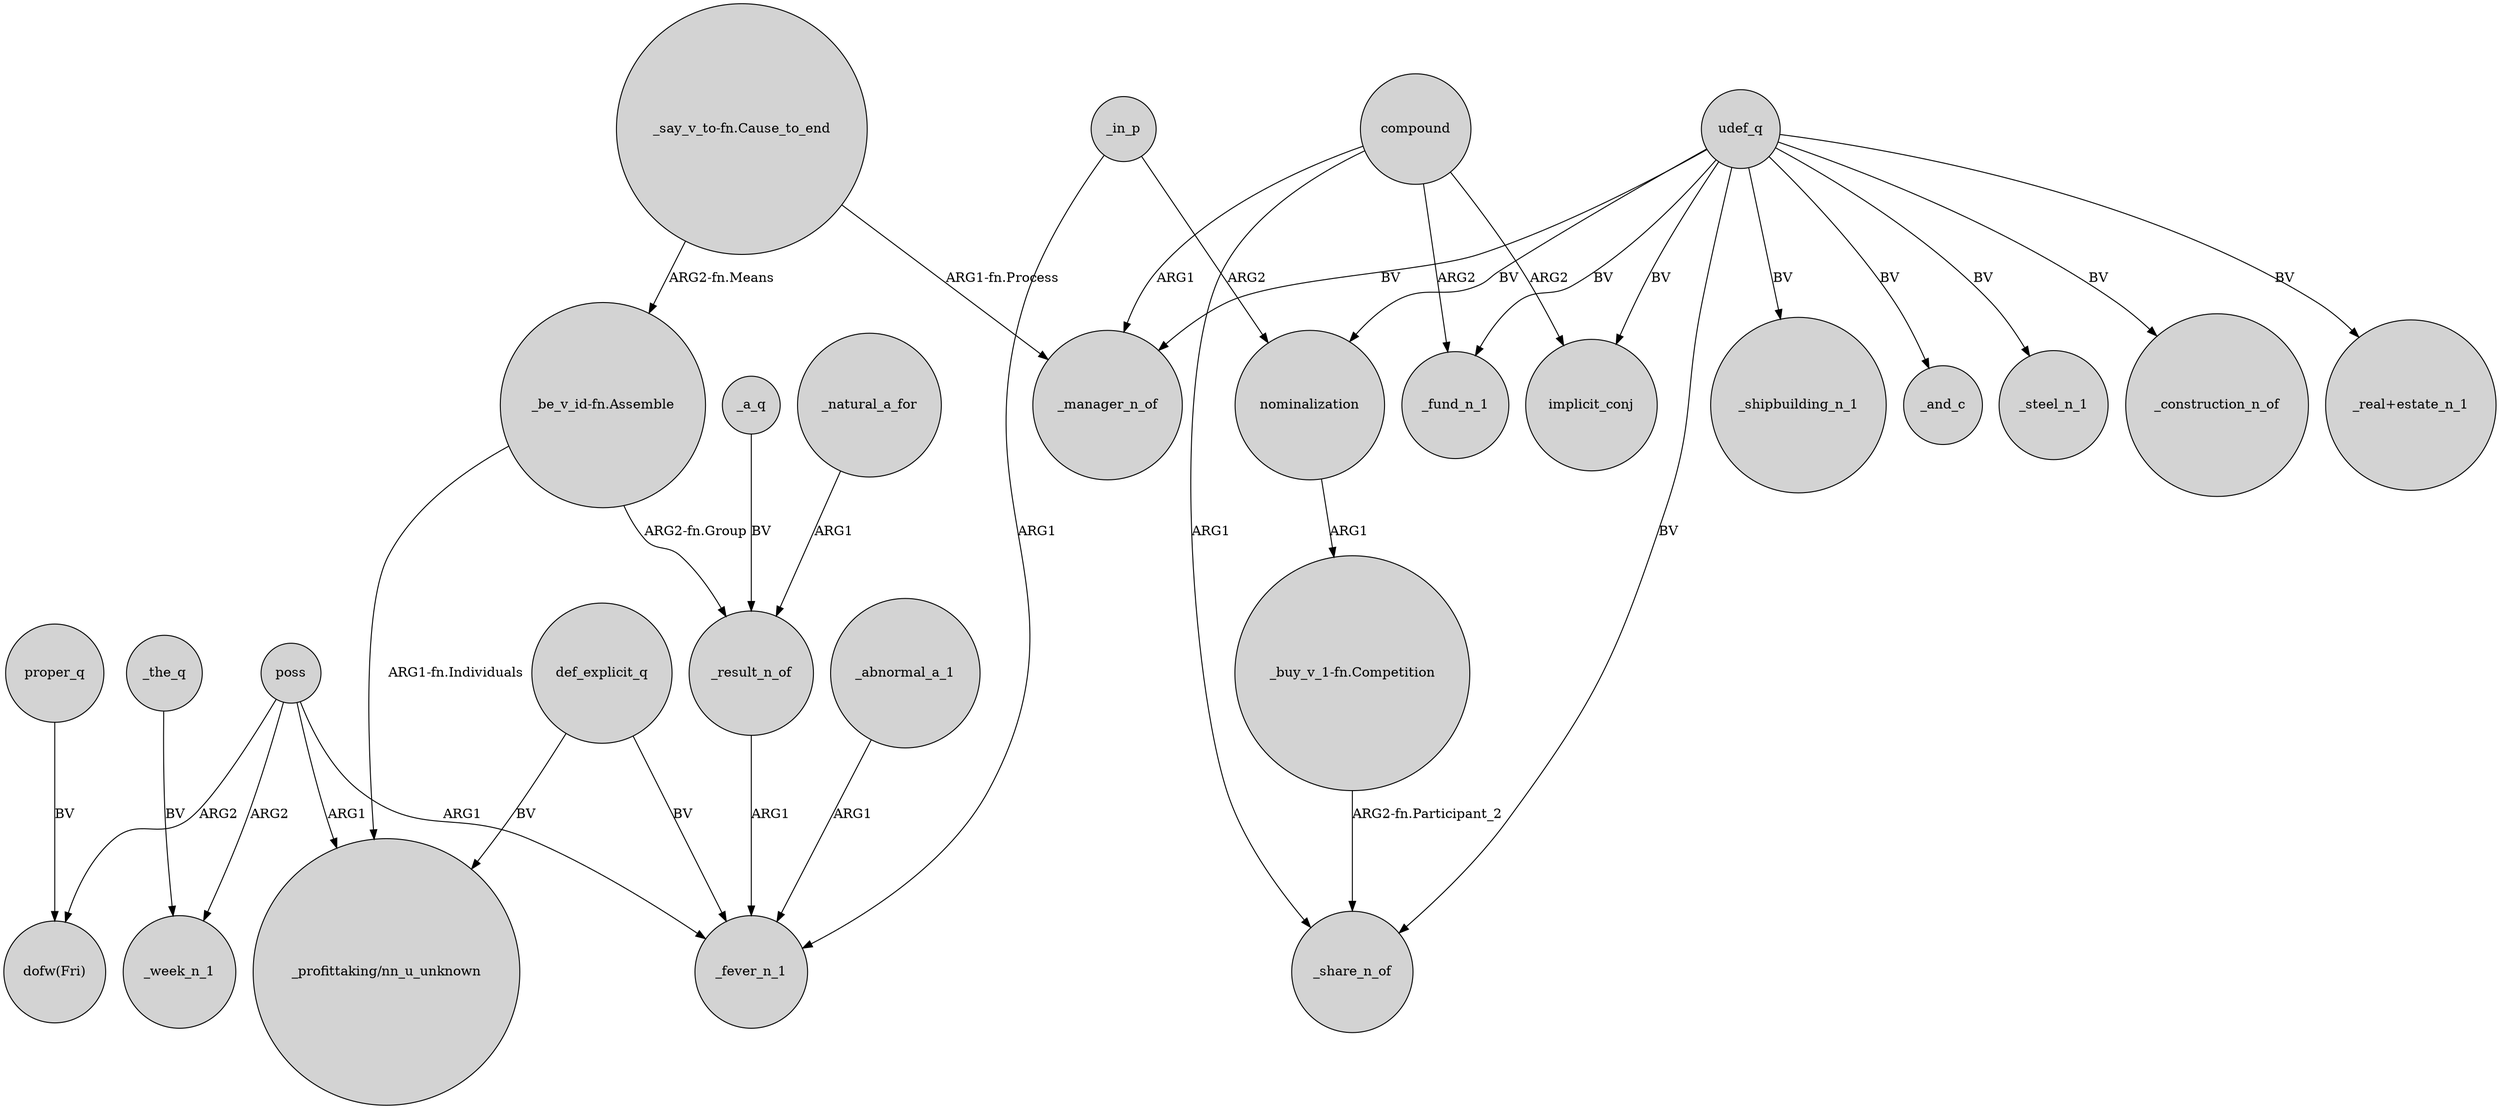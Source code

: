 digraph {
	node [shape=circle style=filled]
	_the_q -> _week_n_1 [label=BV]
	compound -> _fund_n_1 [label=ARG2]
	"_buy_v_1-fn.Competition" -> _share_n_of [label="ARG2-fn.Participant_2"]
	nominalization -> "_buy_v_1-fn.Competition" [label=ARG1]
	proper_q -> "dofw(Fri)" [label=BV]
	poss -> _week_n_1 [label=ARG2]
	udef_q -> _shipbuilding_n_1 [label=BV]
	compound -> _share_n_of [label=ARG1]
	udef_q -> _fund_n_1 [label=BV]
	udef_q -> _manager_n_of [label=BV]
	poss -> _fever_n_1 [label=ARG1]
	udef_q -> nominalization [label=BV]
	poss -> "dofw(Fri)" [label=ARG2]
	_result_n_of -> _fever_n_1 [label=ARG1]
	def_explicit_q -> "_profittaking/nn_u_unknown" [label=BV]
	udef_q -> _and_c [label=BV]
	compound -> implicit_conj [label=ARG2]
	_in_p -> _fever_n_1 [label=ARG1]
	udef_q -> _steel_n_1 [label=BV]
	"_be_v_id-fn.Assemble" -> "_profittaking/nn_u_unknown" [label="ARG1-fn.Individuals"]
	"_be_v_id-fn.Assemble" -> _result_n_of [label="ARG2-fn.Group"]
	udef_q -> _share_n_of [label=BV]
	_abnormal_a_1 -> _fever_n_1 [label=ARG1]
	"_say_v_to-fn.Cause_to_end" -> _manager_n_of [label="ARG1-fn.Process"]
	_natural_a_for -> _result_n_of [label=ARG1]
	_a_q -> _result_n_of [label=BV]
	"_say_v_to-fn.Cause_to_end" -> "_be_v_id-fn.Assemble" [label="ARG2-fn.Means"]
	poss -> "_profittaking/nn_u_unknown" [label=ARG1]
	udef_q -> _construction_n_of [label=BV]
	_in_p -> nominalization [label=ARG2]
	udef_q -> "_real+estate_n_1" [label=BV]
	compound -> _manager_n_of [label=ARG1]
	udef_q -> implicit_conj [label=BV]
	def_explicit_q -> _fever_n_1 [label=BV]
}
